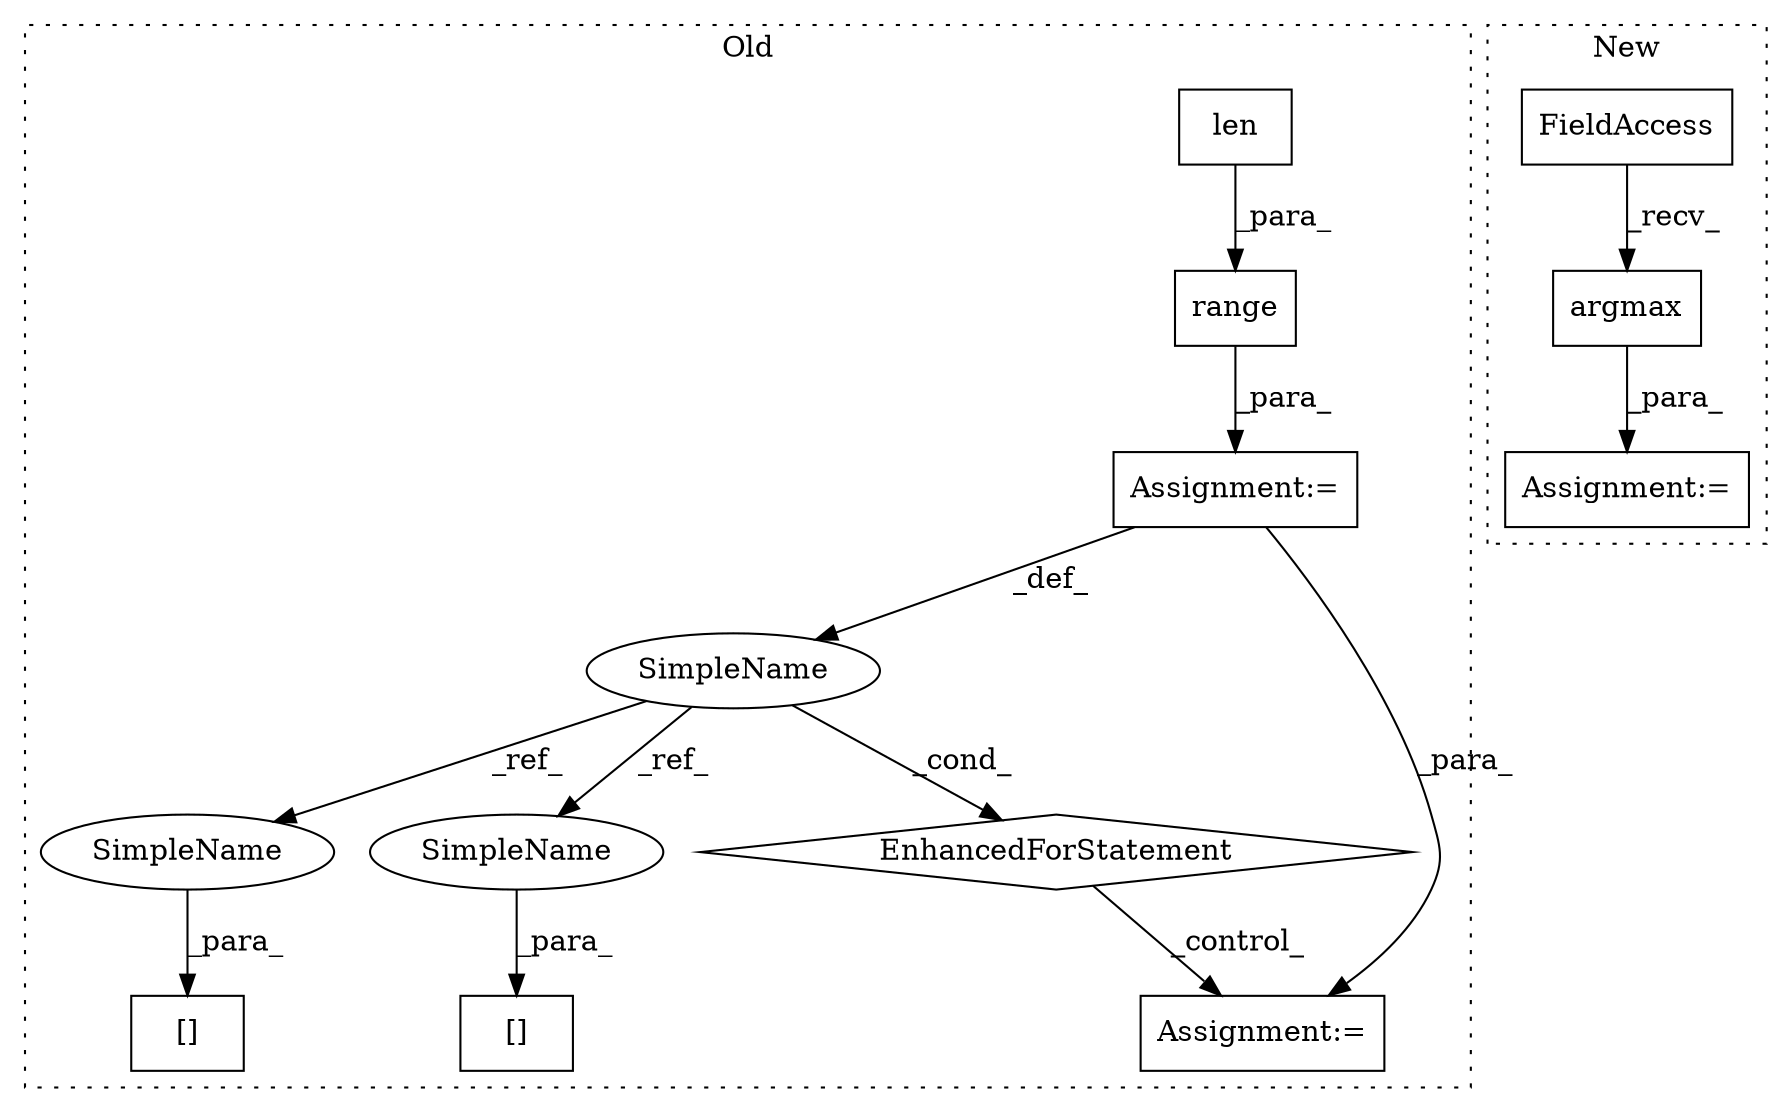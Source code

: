 digraph G {
subgraph cluster0 {
1 [label="len" a="32" s="5243,5253" l="4,1" shape="box"];
4 [label="range" a="32" s="5235,5254" l="6,1" shape="box"];
5 [label="[]" a="2" s="5373,5385" l="7,1" shape="box"];
6 [label="Assignment:=" a="7" s="5166,5255" l="57,2" shape="box"];
7 [label="EnhancedForStatement" a="70" s="5166,5255" l="57,2" shape="diamond"];
8 [label="SimpleName" a="42" s="5227" l="5" shape="ellipse"];
9 [label="Assignment:=" a="7" s="5700" l="1" shape="box"];
11 [label="[]" a="2" s="5507,5519" l="7,1" shape="box"];
12 [label="SimpleName" a="42" s="5514" l="5" shape="ellipse"];
13 [label="SimpleName" a="42" s="5380" l="5" shape="ellipse"];
label = "Old";
style="dotted";
}
subgraph cluster1 {
2 [label="argmax" a="32" s="5590,5623" l="7,1" shape="box"];
3 [label="Assignment:=" a="7" s="5583" l="1" shape="box"];
10 [label="FieldAccess" a="22" s="5584" l="5" shape="box"];
label = "New";
style="dotted";
}
1 -> 4 [label="_para_"];
2 -> 3 [label="_para_"];
4 -> 6 [label="_para_"];
6 -> 8 [label="_def_"];
6 -> 9 [label="_para_"];
7 -> 9 [label="_control_"];
8 -> 7 [label="_cond_"];
8 -> 12 [label="_ref_"];
8 -> 13 [label="_ref_"];
10 -> 2 [label="_recv_"];
12 -> 11 [label="_para_"];
13 -> 5 [label="_para_"];
}
